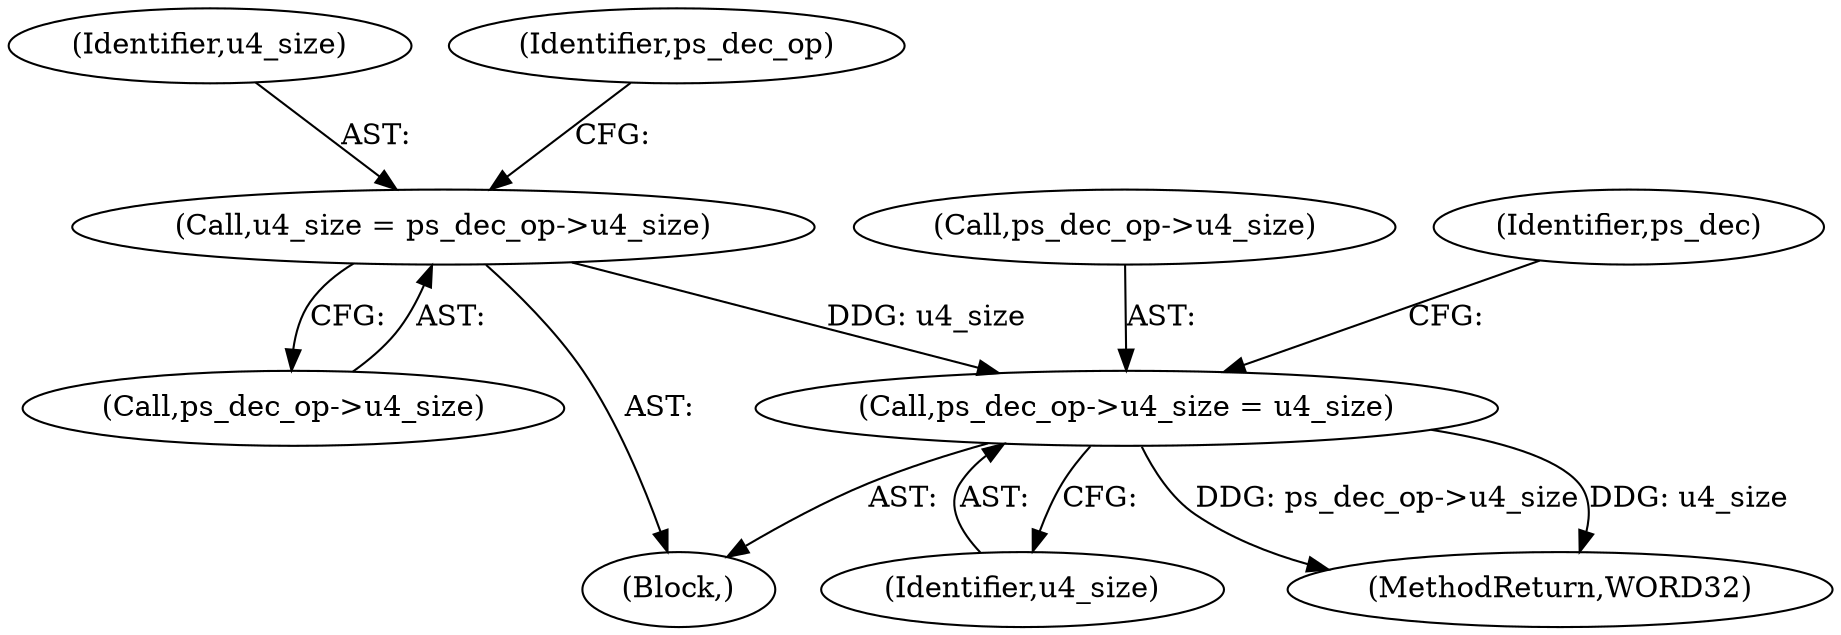 digraph "0_Android_326fe991a4b7971e8aeaf4ac775491dd8abd85bb@pointer" {
"1000232" [label="(Call,ps_dec_op->u4_size = u4_size)"];
"1000222" [label="(Call,u4_size = ps_dec_op->u4_size)"];
"1000233" [label="(Call,ps_dec_op->u4_size)"];
"1000236" [label="(Identifier,u4_size)"];
"1000239" [label="(Identifier,ps_dec)"];
"1000220" [label="(Block,)"];
"1000232" [label="(Call,ps_dec_op->u4_size = u4_size)"];
"1000223" [label="(Identifier,u4_size)"];
"1000224" [label="(Call,ps_dec_op->u4_size)"];
"1002147" [label="(MethodReturn,WORD32)"];
"1000222" [label="(Call,u4_size = ps_dec_op->u4_size)"];
"1000228" [label="(Identifier,ps_dec_op)"];
"1000232" -> "1000220"  [label="AST: "];
"1000232" -> "1000236"  [label="CFG: "];
"1000233" -> "1000232"  [label="AST: "];
"1000236" -> "1000232"  [label="AST: "];
"1000239" -> "1000232"  [label="CFG: "];
"1000232" -> "1002147"  [label="DDG: ps_dec_op->u4_size"];
"1000232" -> "1002147"  [label="DDG: u4_size"];
"1000222" -> "1000232"  [label="DDG: u4_size"];
"1000222" -> "1000220"  [label="AST: "];
"1000222" -> "1000224"  [label="CFG: "];
"1000223" -> "1000222"  [label="AST: "];
"1000224" -> "1000222"  [label="AST: "];
"1000228" -> "1000222"  [label="CFG: "];
}
